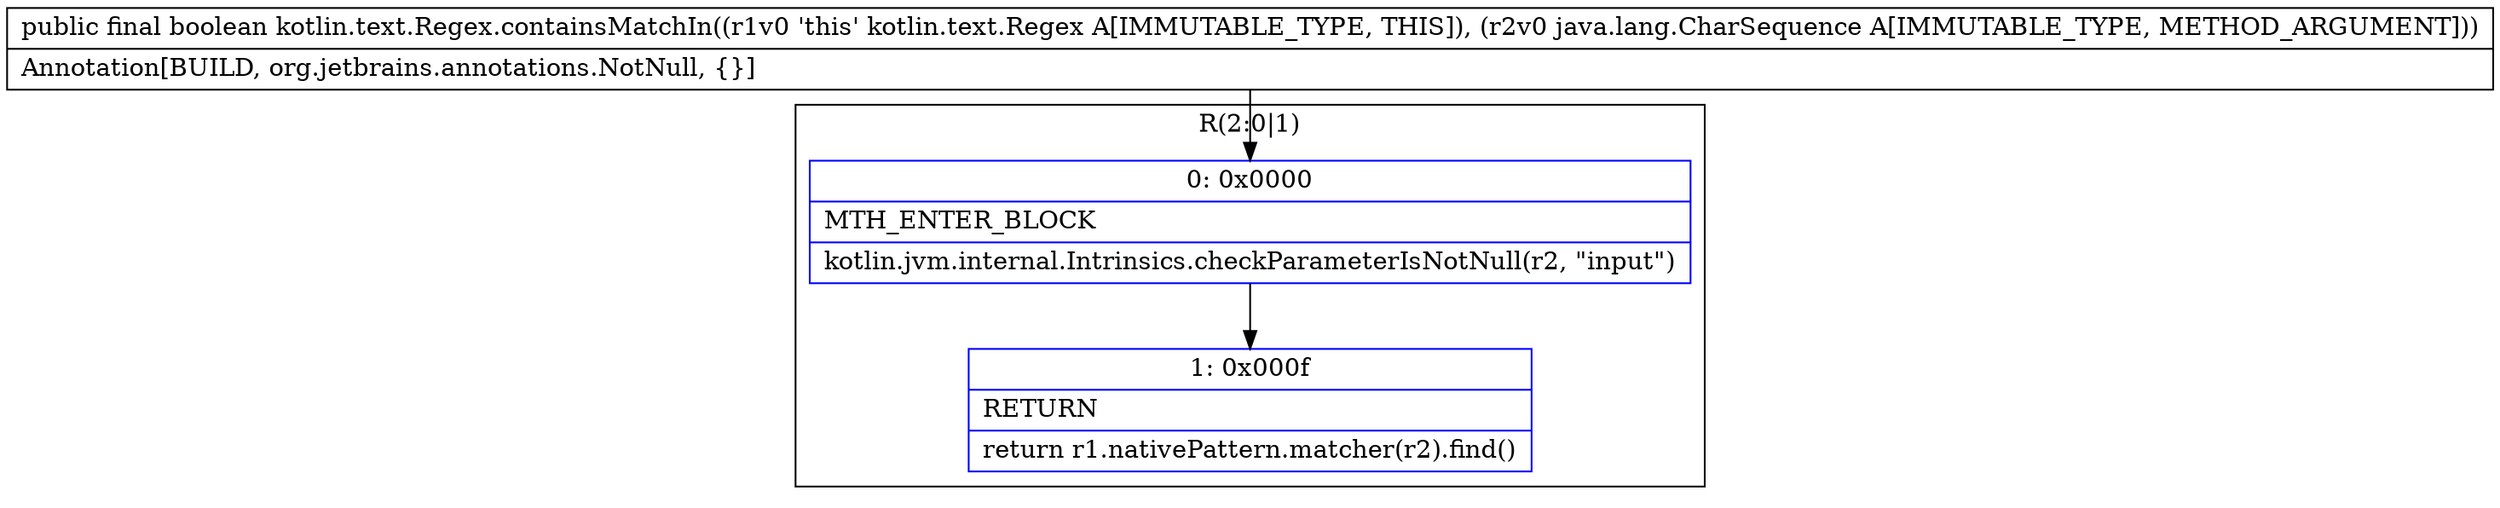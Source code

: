 digraph "CFG forkotlin.text.Regex.containsMatchIn(Ljava\/lang\/CharSequence;)Z" {
subgraph cluster_Region_1843838855 {
label = "R(2:0|1)";
node [shape=record,color=blue];
Node_0 [shape=record,label="{0\:\ 0x0000|MTH_ENTER_BLOCK\l|kotlin.jvm.internal.Intrinsics.checkParameterIsNotNull(r2, \"input\")\l}"];
Node_1 [shape=record,label="{1\:\ 0x000f|RETURN\l|return r1.nativePattern.matcher(r2).find()\l}"];
}
MethodNode[shape=record,label="{public final boolean kotlin.text.Regex.containsMatchIn((r1v0 'this' kotlin.text.Regex A[IMMUTABLE_TYPE, THIS]), (r2v0 java.lang.CharSequence A[IMMUTABLE_TYPE, METHOD_ARGUMENT]))  | Annotation[BUILD, org.jetbrains.annotations.NotNull, \{\}]\l}"];
MethodNode -> Node_0;
Node_0 -> Node_1;
}

